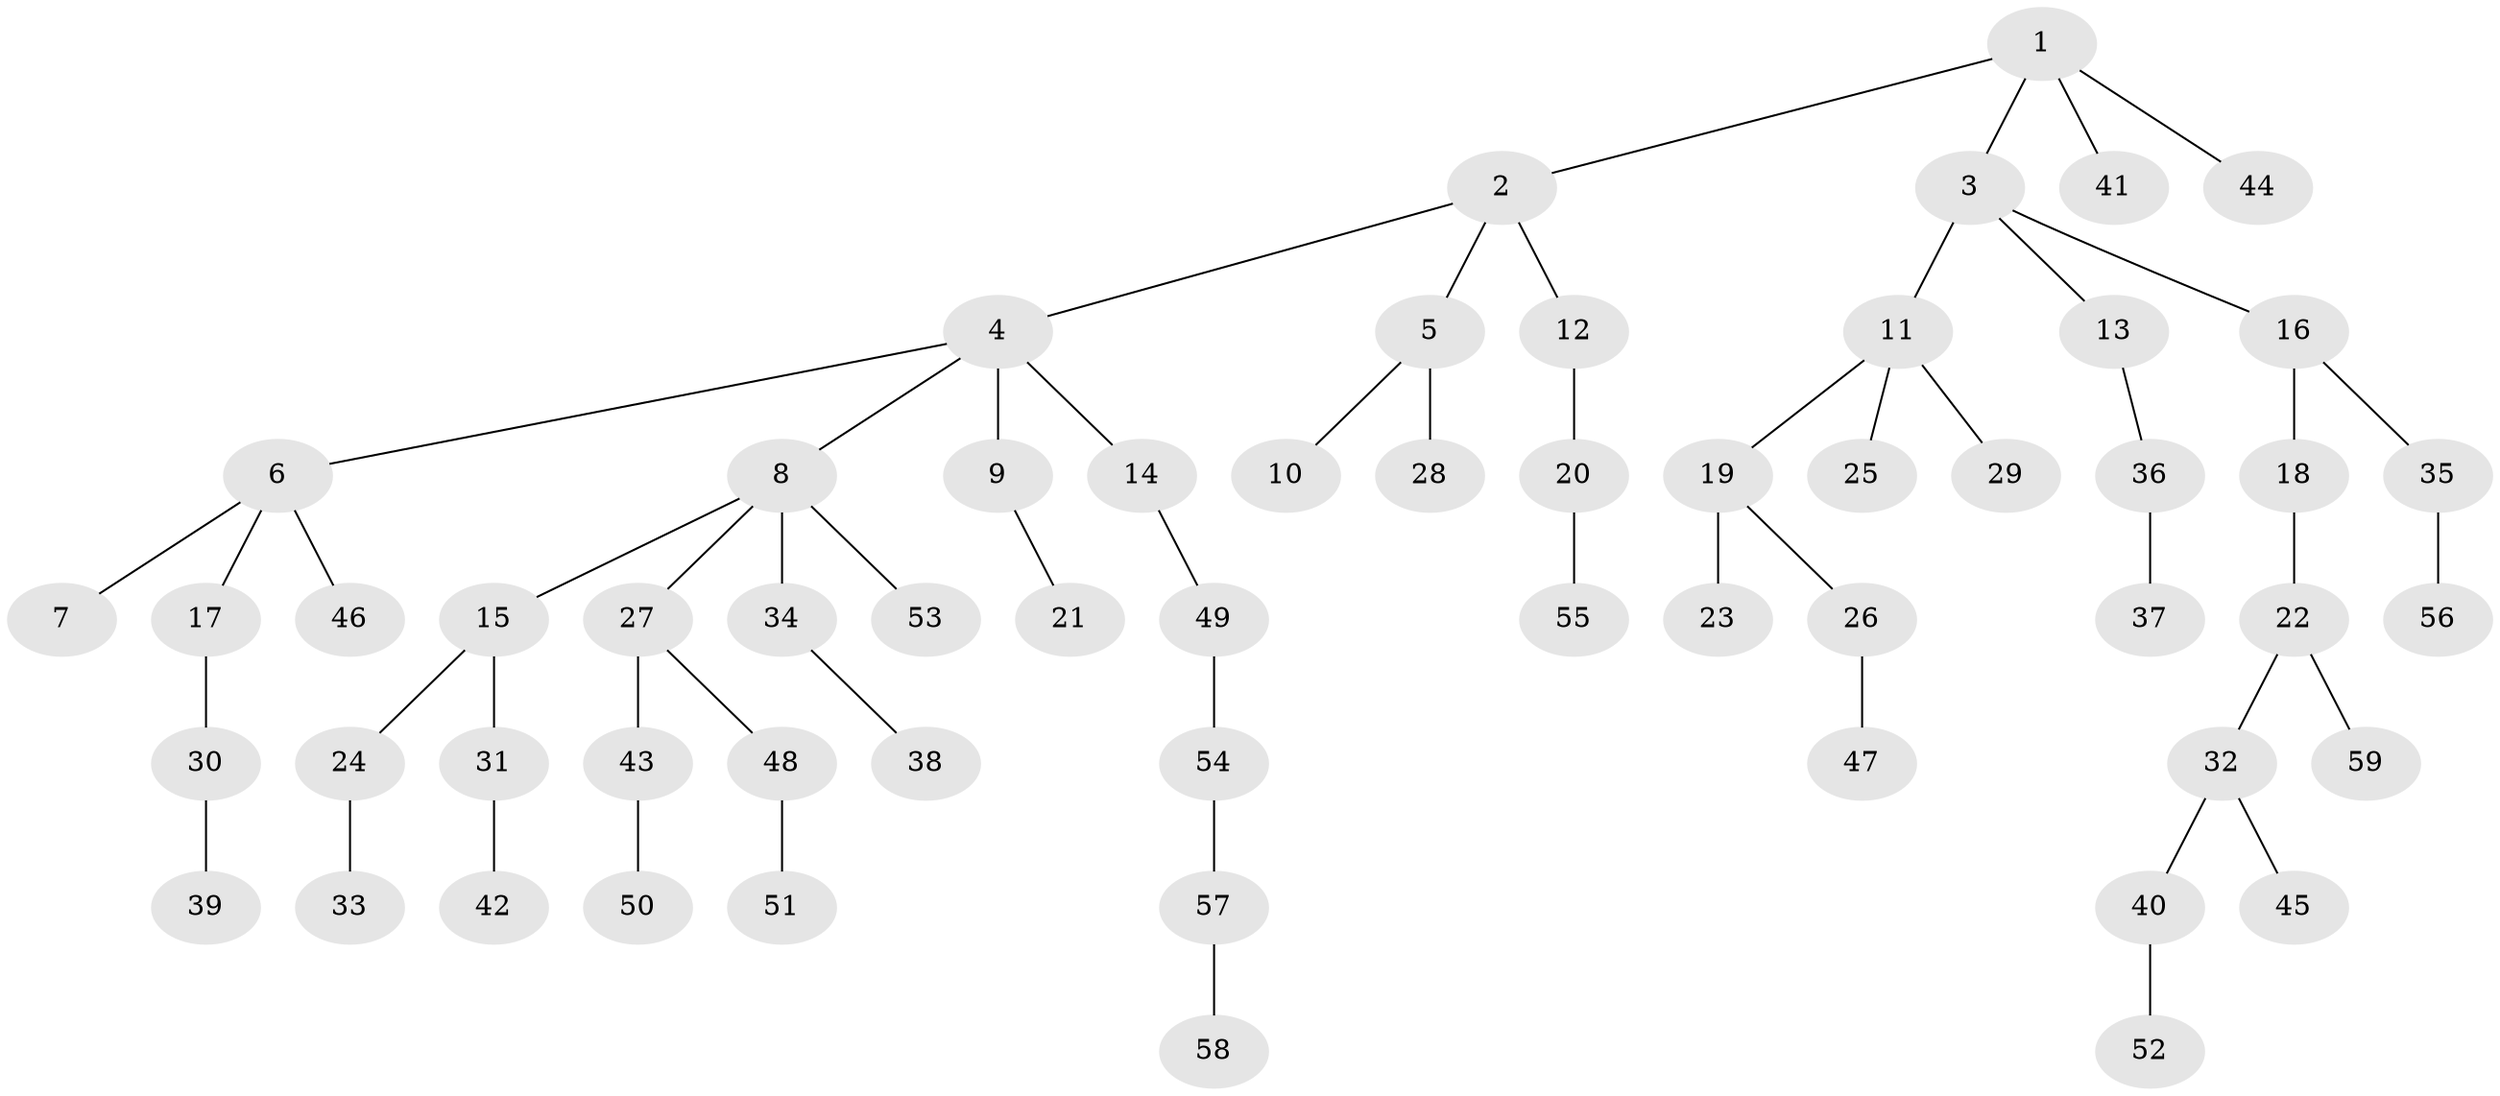 // Generated by graph-tools (version 1.1) at 2025/36/03/09/25 02:36:32]
// undirected, 59 vertices, 58 edges
graph export_dot {
graph [start="1"]
  node [color=gray90,style=filled];
  1;
  2;
  3;
  4;
  5;
  6;
  7;
  8;
  9;
  10;
  11;
  12;
  13;
  14;
  15;
  16;
  17;
  18;
  19;
  20;
  21;
  22;
  23;
  24;
  25;
  26;
  27;
  28;
  29;
  30;
  31;
  32;
  33;
  34;
  35;
  36;
  37;
  38;
  39;
  40;
  41;
  42;
  43;
  44;
  45;
  46;
  47;
  48;
  49;
  50;
  51;
  52;
  53;
  54;
  55;
  56;
  57;
  58;
  59;
  1 -- 2;
  1 -- 3;
  1 -- 41;
  1 -- 44;
  2 -- 4;
  2 -- 5;
  2 -- 12;
  3 -- 11;
  3 -- 13;
  3 -- 16;
  4 -- 6;
  4 -- 8;
  4 -- 9;
  4 -- 14;
  5 -- 10;
  5 -- 28;
  6 -- 7;
  6 -- 17;
  6 -- 46;
  8 -- 15;
  8 -- 27;
  8 -- 34;
  8 -- 53;
  9 -- 21;
  11 -- 19;
  11 -- 25;
  11 -- 29;
  12 -- 20;
  13 -- 36;
  14 -- 49;
  15 -- 24;
  15 -- 31;
  16 -- 18;
  16 -- 35;
  17 -- 30;
  18 -- 22;
  19 -- 23;
  19 -- 26;
  20 -- 55;
  22 -- 32;
  22 -- 59;
  24 -- 33;
  26 -- 47;
  27 -- 43;
  27 -- 48;
  30 -- 39;
  31 -- 42;
  32 -- 40;
  32 -- 45;
  34 -- 38;
  35 -- 56;
  36 -- 37;
  40 -- 52;
  43 -- 50;
  48 -- 51;
  49 -- 54;
  54 -- 57;
  57 -- 58;
}
